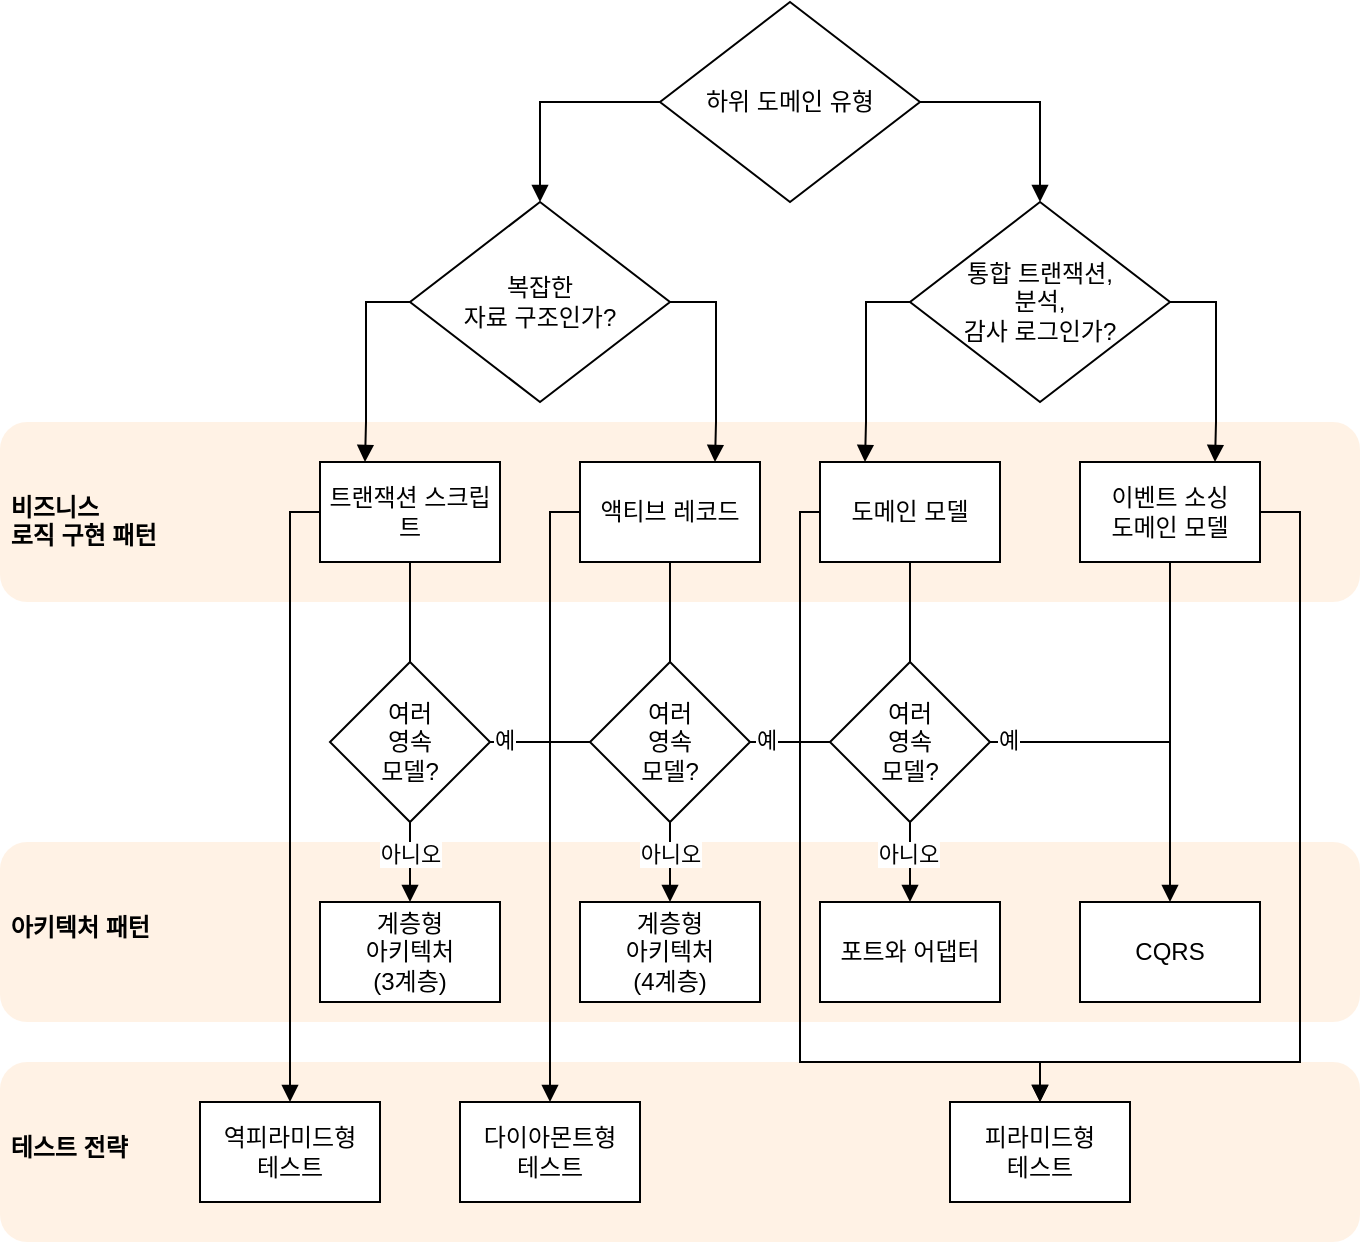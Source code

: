 <mxfile version="26.0.9">
  <diagram name="Page-1" id="fMTuXeNamS8BGmLPw7h3">
    <mxGraphModel dx="1114" dy="821" grid="1" gridSize="10" guides="1" tooltips="1" connect="1" arrows="1" fold="1" page="1" pageScale="1" pageWidth="827" pageHeight="1169" math="0" shadow="0">
      <root>
        <mxCell id="0" />
        <mxCell id="1" parent="0" />
        <mxCell id="IBcfGQatoc8F_DNmDleq-56" value="&lt;div&gt;&lt;br&gt;&lt;/div&gt;&lt;div&gt;&lt;br&gt;&lt;/div&gt;&lt;div&gt;&lt;span style=&quot;background-color: transparent; color: light-dark(rgb(0, 0, 0), rgb(255, 255, 255));&quot;&gt;&amp;nbsp;아키텍처 패턴&lt;/span&gt;&lt;br&gt;&lt;/div&gt;" style="rounded=1;whiteSpace=wrap;html=1;fillColor=#ffe6cc;strokeColor=none;opacity=50;verticalAlign=top;align=left;fontStyle=1" vertex="1" parent="1">
          <mxGeometry x="70" y="470" width="680" height="90" as="geometry" />
        </mxCell>
        <mxCell id="IBcfGQatoc8F_DNmDleq-57" value="&lt;div&gt;&lt;br&gt;&lt;/div&gt;&lt;div&gt;&lt;br&gt;&lt;/div&gt;&amp;nbsp;테스트 전략" style="rounded=1;whiteSpace=wrap;html=1;fillColor=#ffe6cc;strokeColor=none;opacity=50;verticalAlign=top;align=left;fontStyle=1" vertex="1" parent="1">
          <mxGeometry x="70" y="580" width="680" height="90" as="geometry" />
        </mxCell>
        <mxCell id="IBcfGQatoc8F_DNmDleq-55" value="&amp;nbsp;&lt;div&gt;&lt;span style=&quot;background-color: transparent; color: light-dark(rgb(0, 0, 0), rgb(255, 255, 255));&quot;&gt;&lt;br&gt;&lt;/span&gt;&lt;/div&gt;&lt;div&gt;&lt;span style=&quot;background-color: transparent; color: light-dark(rgb(0, 0, 0), rgb(255, 255, 255));&quot;&gt;&amp;nbsp;비즈니스&amp;nbsp; &amp;nbsp;&lt;/span&gt;&lt;span style=&quot;background-color: transparent; color: light-dark(rgb(0, 0, 0), rgb(255, 255, 255));&quot;&gt;&amp;nbsp;&lt;/span&gt;&lt;/div&gt;&lt;div&gt;&lt;div&gt;&amp;nbsp;로직 구현 패턴&lt;/div&gt;&lt;/div&gt;" style="rounded=1;whiteSpace=wrap;html=1;fillColor=#ffe6cc;strokeColor=none;opacity=50;verticalAlign=top;align=left;fontStyle=1" vertex="1" parent="1">
          <mxGeometry x="70" y="260" width="680" height="90" as="geometry" />
        </mxCell>
        <mxCell id="IBcfGQatoc8F_DNmDleq-6" style="edgeStyle=orthogonalEdgeStyle;rounded=0;orthogonalLoop=1;jettySize=auto;html=1;entryX=0.5;entryY=0;entryDx=0;entryDy=0;endArrow=block;endFill=1;" edge="1" parent="1" source="IBcfGQatoc8F_DNmDleq-1" target="IBcfGQatoc8F_DNmDleq-3">
          <mxGeometry relative="1" as="geometry">
            <Array as="points">
              <mxPoint x="340" y="100" />
            </Array>
          </mxGeometry>
        </mxCell>
        <mxCell id="IBcfGQatoc8F_DNmDleq-7" style="edgeStyle=orthogonalEdgeStyle;rounded=0;orthogonalLoop=1;jettySize=auto;html=1;endArrow=block;endFill=1;" edge="1" parent="1" source="IBcfGQatoc8F_DNmDleq-1" target="IBcfGQatoc8F_DNmDleq-2">
          <mxGeometry relative="1" as="geometry">
            <Array as="points">
              <mxPoint x="590" y="100" />
            </Array>
          </mxGeometry>
        </mxCell>
        <mxCell id="IBcfGQatoc8F_DNmDleq-1" value="하위 도메인 유형" style="rhombus;whiteSpace=wrap;html=1;" vertex="1" parent="1">
          <mxGeometry x="400" y="50" width="130" height="100" as="geometry" />
        </mxCell>
        <mxCell id="IBcfGQatoc8F_DNmDleq-19" style="edgeStyle=orthogonalEdgeStyle;rounded=0;orthogonalLoop=1;jettySize=auto;html=1;entryX=0.25;entryY=0;entryDx=0;entryDy=0;endArrow=block;endFill=1;" edge="1" parent="1" source="IBcfGQatoc8F_DNmDleq-2" target="IBcfGQatoc8F_DNmDleq-11">
          <mxGeometry relative="1" as="geometry">
            <Array as="points">
              <mxPoint x="503" y="200" />
              <mxPoint x="503" y="260" />
            </Array>
          </mxGeometry>
        </mxCell>
        <mxCell id="IBcfGQatoc8F_DNmDleq-21" style="edgeStyle=orthogonalEdgeStyle;rounded=0;orthogonalLoop=1;jettySize=auto;html=1;entryX=0.75;entryY=0;entryDx=0;entryDy=0;endArrow=block;endFill=1;" edge="1" parent="1" source="IBcfGQatoc8F_DNmDleq-2" target="IBcfGQatoc8F_DNmDleq-12">
          <mxGeometry relative="1" as="geometry">
            <Array as="points">
              <mxPoint x="678" y="200" />
              <mxPoint x="678" y="260" />
            </Array>
          </mxGeometry>
        </mxCell>
        <mxCell id="IBcfGQatoc8F_DNmDleq-2" value="통합 트랜잭션,&lt;div&gt;분석,&lt;/div&gt;&lt;div&gt;감사 로그인가?&lt;/div&gt;" style="rhombus;whiteSpace=wrap;html=1;" vertex="1" parent="1">
          <mxGeometry x="525" y="150" width="130" height="100" as="geometry" />
        </mxCell>
        <mxCell id="IBcfGQatoc8F_DNmDleq-13" style="edgeStyle=orthogonalEdgeStyle;rounded=0;orthogonalLoop=1;jettySize=auto;html=1;entryX=0.25;entryY=0;entryDx=0;entryDy=0;endArrow=block;endFill=1;" edge="1" parent="1" source="IBcfGQatoc8F_DNmDleq-3" target="IBcfGQatoc8F_DNmDleq-9">
          <mxGeometry relative="1" as="geometry">
            <Array as="points">
              <mxPoint x="253" y="200" />
              <mxPoint x="253" y="260" />
            </Array>
          </mxGeometry>
        </mxCell>
        <mxCell id="IBcfGQatoc8F_DNmDleq-15" style="edgeStyle=orthogonalEdgeStyle;rounded=0;orthogonalLoop=1;jettySize=auto;html=1;entryX=0.75;entryY=0;entryDx=0;entryDy=0;endArrow=block;endFill=1;" edge="1" parent="1" source="IBcfGQatoc8F_DNmDleq-3" target="IBcfGQatoc8F_DNmDleq-10">
          <mxGeometry relative="1" as="geometry">
            <Array as="points">
              <mxPoint x="428" y="200" />
              <mxPoint x="428" y="260" />
            </Array>
          </mxGeometry>
        </mxCell>
        <mxCell id="IBcfGQatoc8F_DNmDleq-3" value="복잡한&lt;div&gt;자료 구조인가?&lt;/div&gt;" style="rhombus;whiteSpace=wrap;html=1;" vertex="1" parent="1">
          <mxGeometry x="275" y="150" width="130" height="100" as="geometry" />
        </mxCell>
        <mxCell id="IBcfGQatoc8F_DNmDleq-32" style="edgeStyle=orthogonalEdgeStyle;rounded=0;orthogonalLoop=1;jettySize=auto;html=1;entryX=0.5;entryY=0;entryDx=0;entryDy=0;endArrow=none;startFill=0;" edge="1" parent="1" source="IBcfGQatoc8F_DNmDleq-9" target="IBcfGQatoc8F_DNmDleq-22">
          <mxGeometry relative="1" as="geometry" />
        </mxCell>
        <mxCell id="IBcfGQatoc8F_DNmDleq-37" style="edgeStyle=orthogonalEdgeStyle;rounded=0;orthogonalLoop=1;jettySize=auto;html=1;entryX=0.5;entryY=0;entryDx=0;entryDy=0;endArrow=block;endFill=1;" edge="1" parent="1" source="IBcfGQatoc8F_DNmDleq-9" target="IBcfGQatoc8F_DNmDleq-29">
          <mxGeometry relative="1" as="geometry">
            <Array as="points">
              <mxPoint x="215" y="305" />
            </Array>
          </mxGeometry>
        </mxCell>
        <mxCell id="IBcfGQatoc8F_DNmDleq-9" value="트랜잭션 스크립트" style="rounded=0;whiteSpace=wrap;html=1;" vertex="1" parent="1">
          <mxGeometry x="230" y="280" width="90" height="50" as="geometry" />
        </mxCell>
        <mxCell id="IBcfGQatoc8F_DNmDleq-33" style="edgeStyle=orthogonalEdgeStyle;rounded=0;orthogonalLoop=1;jettySize=auto;html=1;endArrow=none;startFill=0;" edge="1" parent="1" source="IBcfGQatoc8F_DNmDleq-10" target="IBcfGQatoc8F_DNmDleq-23">
          <mxGeometry relative="1" as="geometry" />
        </mxCell>
        <mxCell id="IBcfGQatoc8F_DNmDleq-38" style="edgeStyle=orthogonalEdgeStyle;rounded=0;orthogonalLoop=1;jettySize=auto;html=1;endArrow=block;endFill=1;" edge="1" parent="1" source="IBcfGQatoc8F_DNmDleq-10" target="IBcfGQatoc8F_DNmDleq-30">
          <mxGeometry relative="1" as="geometry">
            <Array as="points">
              <mxPoint x="345" y="305" />
            </Array>
          </mxGeometry>
        </mxCell>
        <mxCell id="IBcfGQatoc8F_DNmDleq-10" value="액티브 레코드" style="rounded=0;whiteSpace=wrap;html=1;" vertex="1" parent="1">
          <mxGeometry x="360" y="280" width="90" height="50" as="geometry" />
        </mxCell>
        <mxCell id="IBcfGQatoc8F_DNmDleq-34" style="edgeStyle=orthogonalEdgeStyle;rounded=0;orthogonalLoop=1;jettySize=auto;html=1;entryX=0.5;entryY=0;entryDx=0;entryDy=0;endArrow=none;startFill=0;" edge="1" parent="1" source="IBcfGQatoc8F_DNmDleq-11" target="IBcfGQatoc8F_DNmDleq-24">
          <mxGeometry relative="1" as="geometry" />
        </mxCell>
        <mxCell id="IBcfGQatoc8F_DNmDleq-40" style="edgeStyle=orthogonalEdgeStyle;rounded=0;orthogonalLoop=1;jettySize=auto;html=1;entryX=0.5;entryY=0;entryDx=0;entryDy=0;endArrow=block;endFill=1;" edge="1" parent="1" source="IBcfGQatoc8F_DNmDleq-11" target="IBcfGQatoc8F_DNmDleq-31">
          <mxGeometry relative="1" as="geometry">
            <Array as="points">
              <mxPoint x="470" y="305" />
              <mxPoint x="470" y="580" />
              <mxPoint x="590" y="580" />
            </Array>
          </mxGeometry>
        </mxCell>
        <mxCell id="IBcfGQatoc8F_DNmDleq-11" value="도메인 모델" style="rounded=0;whiteSpace=wrap;html=1;" vertex="1" parent="1">
          <mxGeometry x="480" y="280" width="90" height="50" as="geometry" />
        </mxCell>
        <mxCell id="IBcfGQatoc8F_DNmDleq-35" style="edgeStyle=orthogonalEdgeStyle;rounded=0;orthogonalLoop=1;jettySize=auto;html=1;endArrow=block;endFill=1;" edge="1" parent="1" source="IBcfGQatoc8F_DNmDleq-12" target="IBcfGQatoc8F_DNmDleq-28">
          <mxGeometry relative="1" as="geometry" />
        </mxCell>
        <mxCell id="IBcfGQatoc8F_DNmDleq-42" style="edgeStyle=orthogonalEdgeStyle;rounded=0;orthogonalLoop=1;jettySize=auto;html=1;entryX=0.5;entryY=0;entryDx=0;entryDy=0;endArrow=block;endFill=1;" edge="1" parent="1" source="IBcfGQatoc8F_DNmDleq-12" target="IBcfGQatoc8F_DNmDleq-31">
          <mxGeometry relative="1" as="geometry">
            <Array as="points">
              <mxPoint x="720" y="305" />
              <mxPoint x="720" y="580" />
              <mxPoint x="590" y="580" />
            </Array>
          </mxGeometry>
        </mxCell>
        <mxCell id="IBcfGQatoc8F_DNmDleq-12" value="이벤트 소싱&lt;div&gt;도메인 모델&lt;/div&gt;" style="rounded=0;whiteSpace=wrap;html=1;" vertex="1" parent="1">
          <mxGeometry x="610" y="280" width="90" height="50" as="geometry" />
        </mxCell>
        <mxCell id="IBcfGQatoc8F_DNmDleq-43" style="edgeStyle=orthogonalEdgeStyle;rounded=0;orthogonalLoop=1;jettySize=auto;html=1;entryX=0.5;entryY=0;entryDx=0;entryDy=0;endArrow=block;endFill=1;" edge="1" parent="1" source="IBcfGQatoc8F_DNmDleq-22" target="IBcfGQatoc8F_DNmDleq-25">
          <mxGeometry relative="1" as="geometry" />
        </mxCell>
        <mxCell id="IBcfGQatoc8F_DNmDleq-52" value="아니오" style="edgeLabel;html=1;align=center;verticalAlign=middle;resizable=0;points=[];" vertex="1" connectable="0" parent="IBcfGQatoc8F_DNmDleq-43">
          <mxGeometry x="-0.2" relative="1" as="geometry">
            <mxPoint as="offset" />
          </mxGeometry>
        </mxCell>
        <mxCell id="IBcfGQatoc8F_DNmDleq-46" style="edgeStyle=orthogonalEdgeStyle;rounded=0;orthogonalLoop=1;jettySize=auto;html=1;entryX=0;entryY=0.5;entryDx=0;entryDy=0;endArrow=none;startFill=0;" edge="1" parent="1" source="IBcfGQatoc8F_DNmDleq-22" target="IBcfGQatoc8F_DNmDleq-23">
          <mxGeometry relative="1" as="geometry" />
        </mxCell>
        <mxCell id="IBcfGQatoc8F_DNmDleq-48" value="예" style="edgeLabel;html=1;align=center;verticalAlign=middle;resizable=0;points=[];" vertex="1" connectable="0" parent="IBcfGQatoc8F_DNmDleq-46">
          <mxGeometry x="-0.24" y="-1" relative="1" as="geometry">
            <mxPoint x="-12" y="-2" as="offset" />
          </mxGeometry>
        </mxCell>
        <mxCell id="IBcfGQatoc8F_DNmDleq-22" value="여러&lt;div&gt;영속&lt;/div&gt;&lt;div&gt;모델?&lt;/div&gt;" style="rhombus;whiteSpace=wrap;html=1;" vertex="1" parent="1">
          <mxGeometry x="235" y="380" width="80" height="80" as="geometry" />
        </mxCell>
        <mxCell id="IBcfGQatoc8F_DNmDleq-44" style="edgeStyle=orthogonalEdgeStyle;rounded=0;orthogonalLoop=1;jettySize=auto;html=1;entryX=0.5;entryY=0;entryDx=0;entryDy=0;endArrow=block;endFill=1;" edge="1" parent="1" source="IBcfGQatoc8F_DNmDleq-23" target="IBcfGQatoc8F_DNmDleq-26">
          <mxGeometry relative="1" as="geometry" />
        </mxCell>
        <mxCell id="IBcfGQatoc8F_DNmDleq-53" value="아니오" style="edgeLabel;html=1;align=center;verticalAlign=middle;resizable=0;points=[];" vertex="1" connectable="0" parent="IBcfGQatoc8F_DNmDleq-44">
          <mxGeometry x="-0.2" y="-2" relative="1" as="geometry">
            <mxPoint x="2" as="offset" />
          </mxGeometry>
        </mxCell>
        <mxCell id="IBcfGQatoc8F_DNmDleq-47" style="edgeStyle=orthogonalEdgeStyle;rounded=0;orthogonalLoop=1;jettySize=auto;html=1;entryX=0;entryY=0.5;entryDx=0;entryDy=0;endArrow=none;startFill=0;" edge="1" parent="1" source="IBcfGQatoc8F_DNmDleq-23" target="IBcfGQatoc8F_DNmDleq-24">
          <mxGeometry relative="1" as="geometry" />
        </mxCell>
        <mxCell id="IBcfGQatoc8F_DNmDleq-50" value="예" style="edgeLabel;html=1;align=center;verticalAlign=middle;resizable=0;points=[];" vertex="1" connectable="0" parent="IBcfGQatoc8F_DNmDleq-47">
          <mxGeometry x="-0.2" y="1" relative="1" as="geometry">
            <mxPoint x="-8" as="offset" />
          </mxGeometry>
        </mxCell>
        <mxCell id="IBcfGQatoc8F_DNmDleq-23" value="여러&lt;div&gt;영속&lt;/div&gt;&lt;div&gt;모델?&lt;/div&gt;" style="rhombus;whiteSpace=wrap;html=1;" vertex="1" parent="1">
          <mxGeometry x="365" y="380" width="80" height="80" as="geometry" />
        </mxCell>
        <mxCell id="IBcfGQatoc8F_DNmDleq-45" style="edgeStyle=orthogonalEdgeStyle;rounded=0;orthogonalLoop=1;jettySize=auto;html=1;entryX=0.5;entryY=0;entryDx=0;entryDy=0;endArrow=block;endFill=1;" edge="1" parent="1" source="IBcfGQatoc8F_DNmDleq-24" target="IBcfGQatoc8F_DNmDleq-27">
          <mxGeometry relative="1" as="geometry" />
        </mxCell>
        <mxCell id="IBcfGQatoc8F_DNmDleq-54" value="아니오" style="edgeLabel;html=1;align=center;verticalAlign=middle;resizable=0;points=[];" vertex="1" connectable="0" parent="IBcfGQatoc8F_DNmDleq-45">
          <mxGeometry x="-0.2" y="1" relative="1" as="geometry">
            <mxPoint x="-2" as="offset" />
          </mxGeometry>
        </mxCell>
        <mxCell id="IBcfGQatoc8F_DNmDleq-49" style="edgeStyle=orthogonalEdgeStyle;rounded=0;orthogonalLoop=1;jettySize=auto;html=1;endArrow=none;startFill=0;" edge="1" parent="1" source="IBcfGQatoc8F_DNmDleq-24">
          <mxGeometry relative="1" as="geometry">
            <mxPoint x="655" y="420" as="targetPoint" />
          </mxGeometry>
        </mxCell>
        <mxCell id="IBcfGQatoc8F_DNmDleq-51" value="예" style="edgeLabel;html=1;align=center;verticalAlign=middle;resizable=0;points=[];" vertex="1" connectable="0" parent="IBcfGQatoc8F_DNmDleq-49">
          <mxGeometry x="-0.514" y="-2" relative="1" as="geometry">
            <mxPoint x="-13" y="-3" as="offset" />
          </mxGeometry>
        </mxCell>
        <mxCell id="IBcfGQatoc8F_DNmDleq-24" value="여러&lt;div&gt;영속&lt;/div&gt;&lt;div&gt;모델?&lt;/div&gt;" style="rhombus;whiteSpace=wrap;html=1;" vertex="1" parent="1">
          <mxGeometry x="485" y="380" width="80" height="80" as="geometry" />
        </mxCell>
        <mxCell id="IBcfGQatoc8F_DNmDleq-25" value="계층형&lt;div&gt;아키텍처&lt;/div&gt;&lt;div&gt;(3계층)&lt;/div&gt;" style="rounded=0;whiteSpace=wrap;html=1;" vertex="1" parent="1">
          <mxGeometry x="230" y="500" width="90" height="50" as="geometry" />
        </mxCell>
        <mxCell id="IBcfGQatoc8F_DNmDleq-26" value="계층형&lt;div&gt;아키텍처&lt;/div&gt;&lt;div&gt;(4계층)&lt;/div&gt;" style="rounded=0;whiteSpace=wrap;html=1;" vertex="1" parent="1">
          <mxGeometry x="360" y="500" width="90" height="50" as="geometry" />
        </mxCell>
        <mxCell id="IBcfGQatoc8F_DNmDleq-27" value="포트와 어댑터" style="rounded=0;whiteSpace=wrap;html=1;" vertex="1" parent="1">
          <mxGeometry x="480" y="500" width="90" height="50" as="geometry" />
        </mxCell>
        <mxCell id="IBcfGQatoc8F_DNmDleq-28" value="CQRS" style="rounded=0;whiteSpace=wrap;html=1;" vertex="1" parent="1">
          <mxGeometry x="610" y="500" width="90" height="50" as="geometry" />
        </mxCell>
        <mxCell id="IBcfGQatoc8F_DNmDleq-29" value="역피라미드형&lt;div&gt;테스트&lt;/div&gt;" style="rounded=0;whiteSpace=wrap;html=1;" vertex="1" parent="1">
          <mxGeometry x="170" y="600" width="90" height="50" as="geometry" />
        </mxCell>
        <mxCell id="IBcfGQatoc8F_DNmDleq-30" value="다이아몬트형&lt;div&gt;테스트&lt;/div&gt;" style="rounded=0;whiteSpace=wrap;html=1;" vertex="1" parent="1">
          <mxGeometry x="300" y="600" width="90" height="50" as="geometry" />
        </mxCell>
        <mxCell id="IBcfGQatoc8F_DNmDleq-31" value="피라미드형&lt;div&gt;테스트&lt;/div&gt;" style="rounded=0;whiteSpace=wrap;html=1;" vertex="1" parent="1">
          <mxGeometry x="545" y="600" width="90" height="50" as="geometry" />
        </mxCell>
      </root>
    </mxGraphModel>
  </diagram>
</mxfile>
